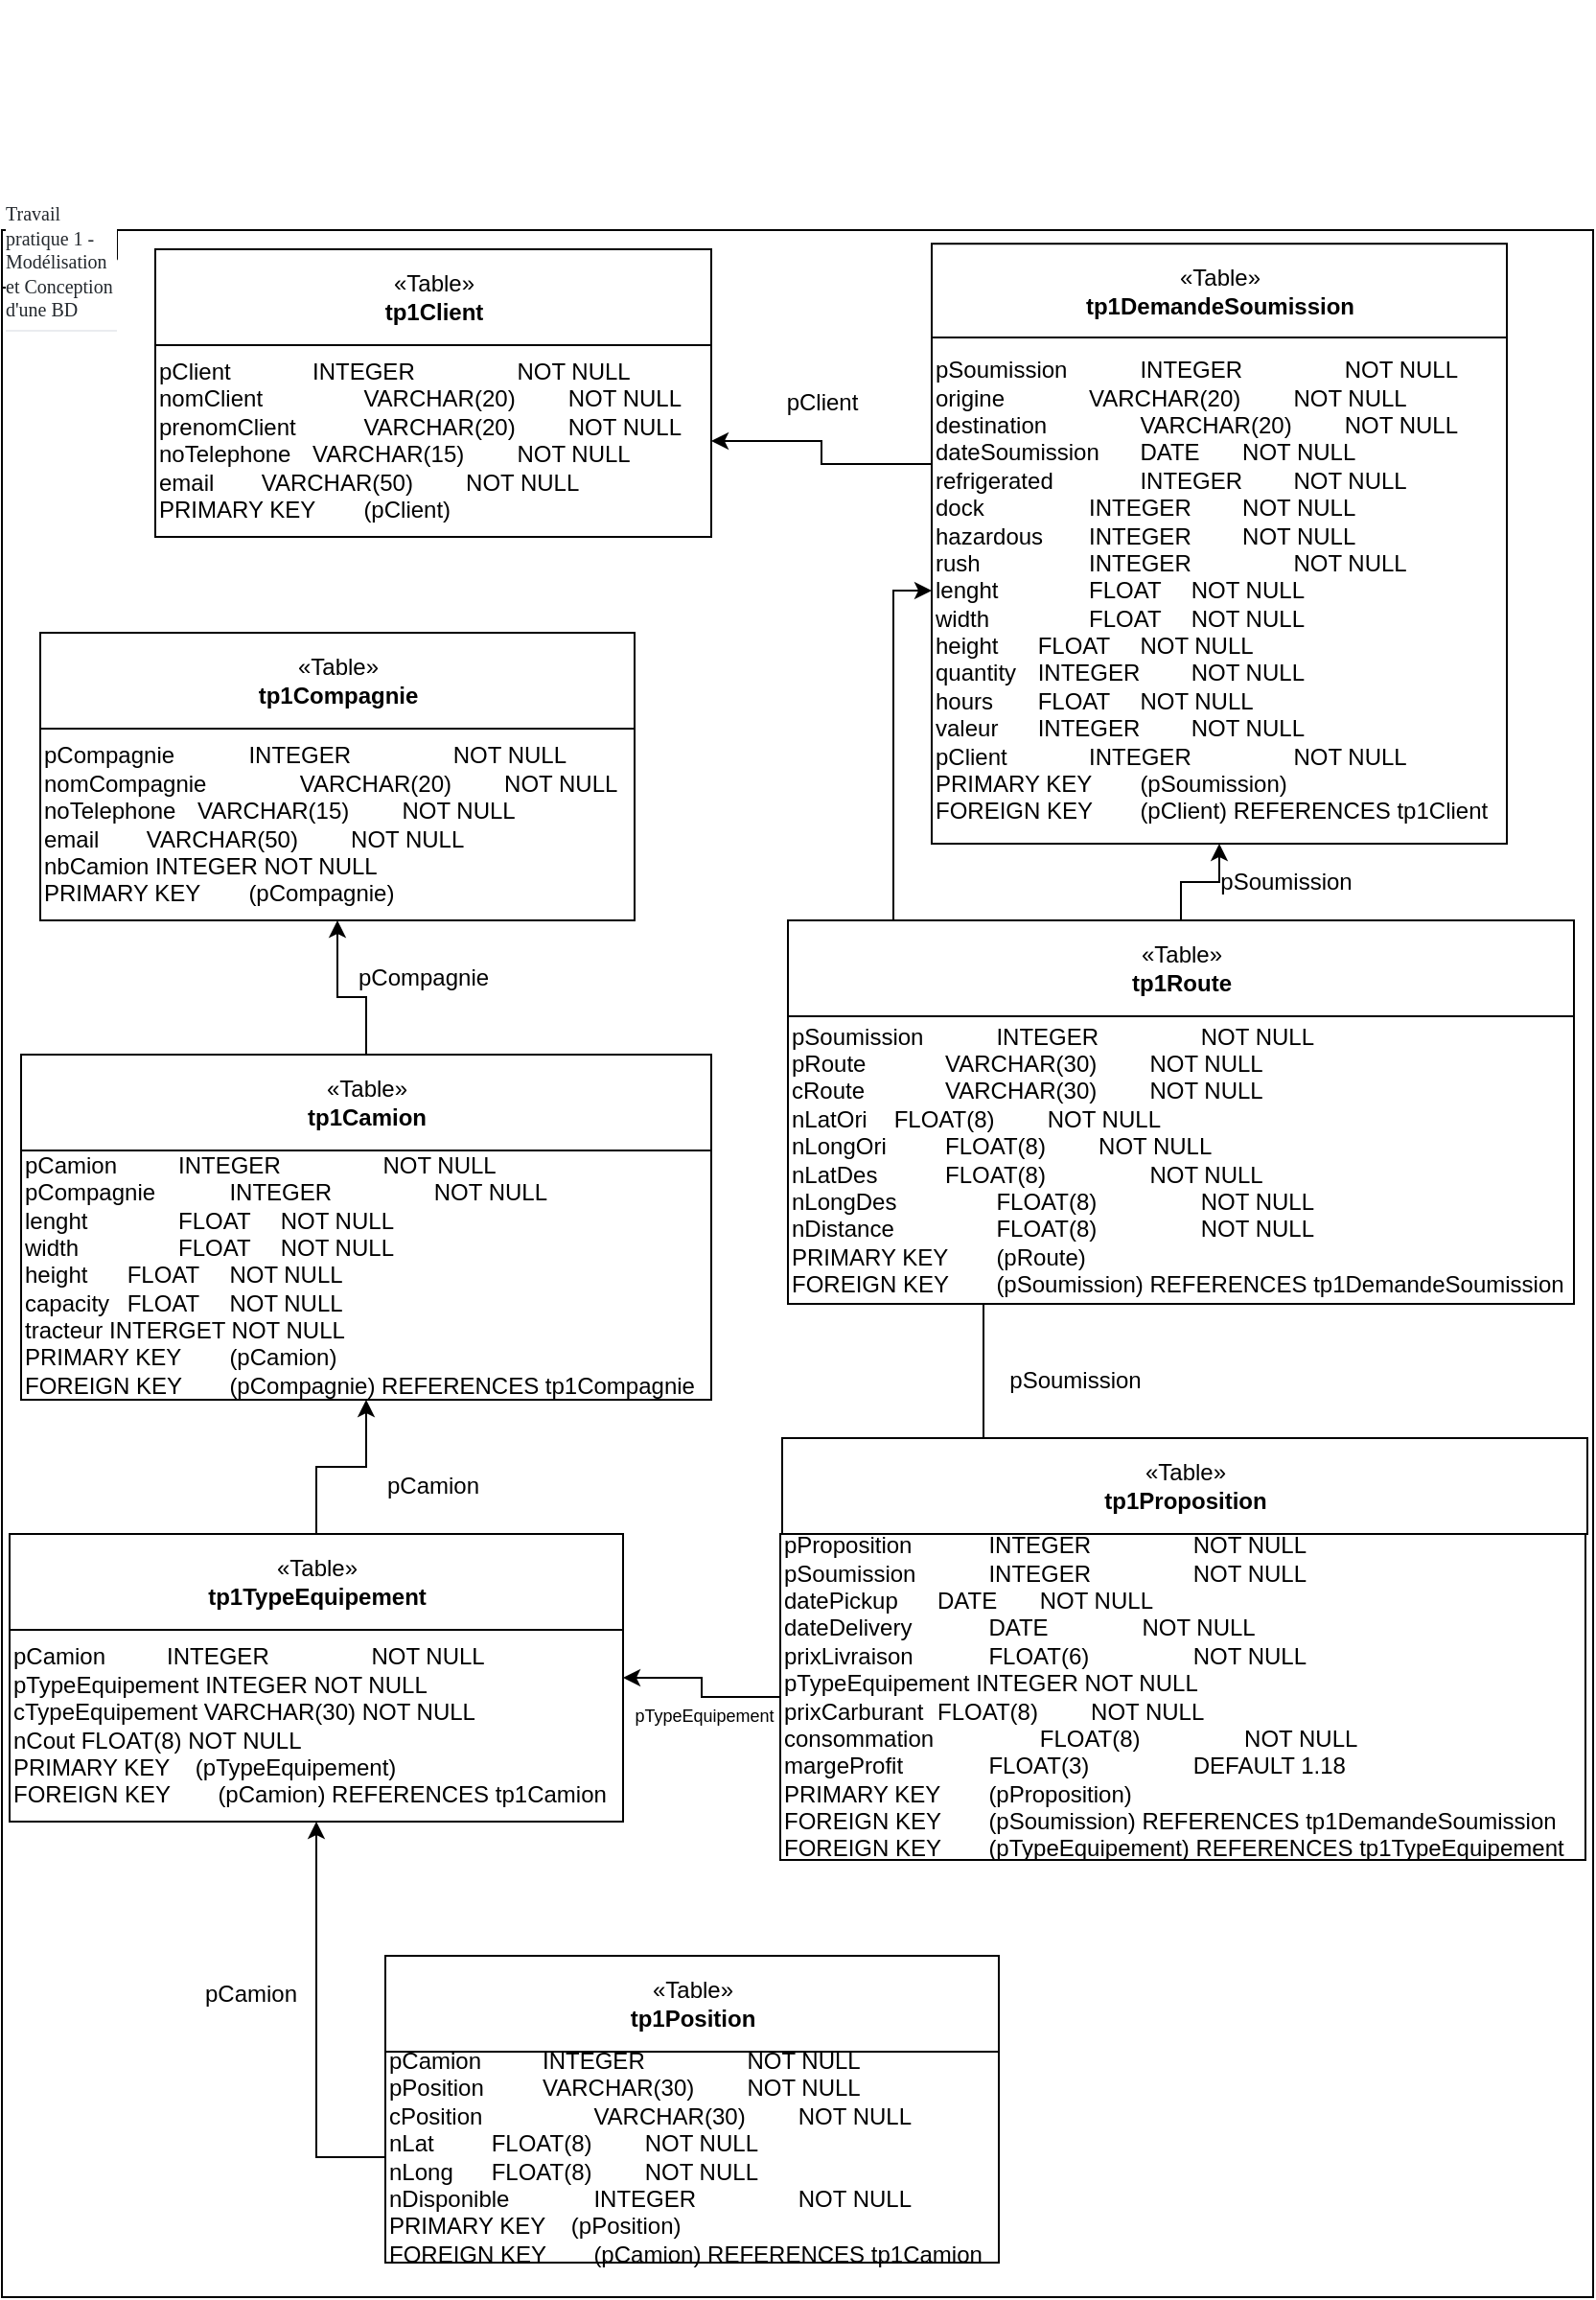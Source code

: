 <mxfile version="12.1.3" type="device" pages="1"><diagram name="Page-1" id="c4acf3e9-155e-7222-9cf6-157b1a14988f"><mxGraphModel dx="1408" dy="1890" grid="1" gridSize="10" guides="1" tooltips="1" connect="1" arrows="1" fold="1" page="1" pageScale="1" pageWidth="850" pageHeight="1100" background="#ffffff" math="0" shadow="0"><root><mxCell id="0"/><mxCell id="1" parent="0"/><mxCell id="fAKz3_srUNjddHTQbHm8-53" style="edgeStyle=orthogonalEdgeStyle;rounded=0;orthogonalLoop=1;jettySize=auto;html=1;exitX=0.25;exitY=0;exitDx=0;exitDy=0;entryX=0;entryY=0.5;entryDx=0;entryDy=0;" edge="1" parent="1" source="fAKz3_srUNjddHTQbHm8-5" target="fAKz3_srUNjddHTQbHm8-12"><mxGeometry relative="1" as="geometry"/></mxCell><mxCell id="17acba5748e5396b-1" value="&lt;p style=&quot;box-sizing: border-box ; margin: 24px 0px 16px ; line-height: 1.25 ; padding-bottom: 0.3em ; border-bottom: 1px solid rgb(234 , 236 , 239) ; color: rgb(36 , 41 , 46) ; font-family: , &amp;#34;blinkmacsystemfont&amp;#34; , &amp;#34;segoe ui&amp;#34; , &amp;#34;helvetica&amp;#34; , &amp;#34;arial&amp;#34; , sans-serif , &amp;#34;apple color emoji&amp;#34; , &amp;#34;segoe ui emoji&amp;#34; ; background-color: rgb(255 , 255 , 255)&quot;&gt;Travail pratique 1 - Modélisation et Conception d'une BD&lt;/p&gt;" style="shape=umlFrame;whiteSpace=wrap;html=1;rounded=0;shadow=0;comic=0;labelBackgroundColor=none;strokeColor=#000000;strokeWidth=1;fillColor=#ffffff;fontFamily=Verdana;fontSize=10;fontColor=#000000;align=left;" parent="1" vertex="1"><mxGeometry x="10" y="20" width="830" height="1078" as="geometry"/></mxCell><mxCell id="fAKz3_srUNjddHTQbHm8-11" value="" style="group" vertex="1" connectable="0" parent="1"><mxGeometry x="90" y="30" width="290" height="180" as="geometry"/></mxCell><mxCell id="fAKz3_srUNjddHTQbHm8-1" value="«Table»&lt;br&gt;&lt;b&gt;tp1Client&lt;/b&gt;" style="html=1;" vertex="1" parent="fAKz3_srUNjddHTQbHm8-11"><mxGeometry width="290" height="50" as="geometry"/></mxCell><mxCell id="fAKz3_srUNjddHTQbHm8-10" value="&lt;div&gt;pClient &lt;span style=&quot;white-space: pre&quot;&gt;&#9;&#9;&lt;/span&gt;INTEGER &lt;span style=&quot;white-space: pre&quot;&gt;&#9;&#9;&lt;/span&gt;NOT NULL&lt;/div&gt;&lt;div&gt;&lt;span&gt;nomClient &lt;/span&gt;&lt;span style=&quot;white-space: pre&quot;&gt;&#9;&#9;&lt;/span&gt;&lt;span&gt;VARCHAR(20) &lt;/span&gt;&lt;span style=&quot;white-space: pre&quot;&gt;&#9;&lt;/span&gt;&lt;span&gt;NOT NULL&lt;/span&gt;&lt;/div&gt;&lt;div&gt;prenomClient &lt;span style=&quot;white-space: pre&quot;&gt;&#9;&#9;&lt;/span&gt;VARCHAR(20) &lt;span style=&quot;white-space: pre&quot;&gt;&#9;&lt;/span&gt;NOT NULL&lt;/div&gt;&lt;div&gt;noTelephone &lt;span style=&quot;white-space: pre&quot;&gt;&#9;&lt;/span&gt;VARCHAR(15) &lt;span style=&quot;white-space: pre&quot;&gt;&#9;&lt;/span&gt;NOT NULL&lt;/div&gt;&lt;div&gt;email &lt;span style=&quot;white-space: pre&quot;&gt;&#9;&lt;/span&gt;VARCHAR(50) &lt;span style=&quot;white-space: pre&quot;&gt;&#9;&lt;/span&gt;NOT NULL&lt;/div&gt;&lt;div&gt;PRIMARY KEY &lt;span style=&quot;white-space: pre&quot;&gt;&#9;&lt;/span&gt;(pClient)&lt;/div&gt;" style="html=1;align=left;verticalAlign=top;" vertex="1" parent="fAKz3_srUNjddHTQbHm8-11"><mxGeometry y="50" width="290" height="100" as="geometry"/></mxCell><mxCell id="fAKz3_srUNjddHTQbHm8-13" value="" style="group" vertex="1" connectable="0" parent="1"><mxGeometry x="495" y="-100" width="300" height="440" as="geometry"/></mxCell><mxCell id="fAKz3_srUNjddHTQbHm8-14" value="" style="group" vertex="1" connectable="0" parent="fAKz3_srUNjddHTQbHm8-13"><mxGeometry y="127.111" width="300" height="312.889" as="geometry"/></mxCell><mxCell id="fAKz3_srUNjddHTQbHm8-2" value="«Table»&lt;br&gt;&lt;b&gt;tp1DemandeSoumission&lt;/b&gt;" style="html=1;" vertex="1" parent="fAKz3_srUNjddHTQbHm8-14"><mxGeometry width="300" height="48.889" as="geometry"/></mxCell><mxCell id="fAKz3_srUNjddHTQbHm8-12" value="&lt;div&gt;pSoumission &lt;span style=&quot;white-space: pre&quot;&gt;&#9;&#9;&lt;/span&gt;INTEGER &lt;span style=&quot;white-space: pre&quot;&gt;&#9;&#9;&lt;/span&gt;NOT NULL&lt;/div&gt;&lt;div&gt;origine &lt;span style=&quot;white-space: pre&quot;&gt;&#9;&#9;&lt;/span&gt;VARCHAR(20) &lt;span style=&quot;white-space: pre&quot;&gt;&#9;&lt;/span&gt;NOT NULL&lt;/div&gt;&lt;div&gt;destination &lt;span style=&quot;white-space: pre&quot;&gt;&#9;&#9;&lt;/span&gt;VARCHAR(20) &lt;span style=&quot;white-space: pre&quot;&gt;&#9;&lt;/span&gt;NOT NULL&lt;/div&gt;&lt;div&gt;dateSoumission &lt;span style=&quot;white-space: pre&quot;&gt;&#9;&lt;/span&gt;DATE &lt;span style=&quot;white-space: pre&quot;&gt;&#9;&lt;/span&gt;NOT NULL&lt;/div&gt;&lt;div&gt;refrigerated &lt;span style=&quot;white-space: pre&quot;&gt;&#9;&#9;&lt;/span&gt;INTEGER&lt;span style=&quot;white-space: pre&quot;&gt;&#9;&lt;/span&gt;NOT NULL&lt;/div&gt;&lt;div&gt;dock &lt;span style=&quot;white-space: pre&quot;&gt;&#9;&#9;&lt;/span&gt;INTEGER &lt;span style=&quot;white-space: pre&quot;&gt;&#9;&lt;/span&gt;NOT NULL&lt;/div&gt;&lt;div&gt;hazardous &lt;span style=&quot;white-space: pre&quot;&gt;&#9;&lt;/span&gt;INTEGER &lt;span style=&quot;white-space: pre&quot;&gt;&#9;&lt;/span&gt;NOT NULL&lt;/div&gt;&lt;div&gt;rush &lt;span style=&quot;white-space: pre&quot;&gt;&#9;&#9;&lt;/span&gt;INTEGER &lt;span style=&quot;white-space: pre&quot;&gt;&#9;&#9;&lt;/span&gt;NOT NULL&lt;/div&gt;&lt;div&gt;lenght&lt;span style=&quot;white-space: pre&quot;&gt;&#9;&#9;&lt;/span&gt;FLOAT &lt;span style=&quot;white-space: pre&quot;&gt;&#9;&lt;/span&gt;NOT NULL&lt;/div&gt;&lt;div&gt;width &lt;span style=&quot;white-space: pre&quot;&gt;&#9;&#9;&lt;/span&gt;FLOAT&amp;nbsp; &lt;span style=&quot;white-space: pre&quot;&gt;&#9;&lt;/span&gt;NOT NULL&lt;/div&gt;&lt;div&gt;height &lt;span style=&quot;white-space: pre&quot;&gt;&#9;&lt;/span&gt;FLOAT&amp;nbsp; &lt;span style=&quot;white-space: pre&quot;&gt;&#9;&lt;/span&gt;NOT NULL&lt;/div&gt;&lt;div&gt;quantity &lt;span style=&quot;white-space: pre&quot;&gt;&#9;&lt;/span&gt;INTEGER&amp;nbsp; &lt;span style=&quot;white-space: pre&quot;&gt;&#9;&lt;/span&gt;NOT NULL&lt;/div&gt;&lt;div&gt;hours &lt;span style=&quot;white-space: pre&quot;&gt;&#9;&lt;/span&gt;FLOAT&amp;nbsp; &lt;span style=&quot;white-space: pre&quot;&gt;&#9;&lt;/span&gt;NOT NULL&lt;/div&gt;&lt;div&gt;valeur &lt;span style=&quot;white-space: pre&quot;&gt;&#9;&lt;/span&gt;INTEGER&amp;nbsp; &lt;span style=&quot;white-space: pre&quot;&gt;&#9;&lt;/span&gt;NOT NULL&lt;/div&gt;&lt;div&gt;pClient &lt;span style=&quot;white-space: pre&quot;&gt;&#9;&#9;&lt;/span&gt;INTEGER &lt;span style=&quot;white-space: pre&quot;&gt;&#9;&#9;&lt;/span&gt;NOT NULL&lt;/div&gt;&lt;div&gt;PRIMARY KEY &lt;span style=&quot;white-space: pre&quot;&gt;&#9;&lt;/span&gt;(pSoumission)&lt;/div&gt;&lt;div&gt;FOREIGN KEY &lt;span style=&quot;white-space: pre&quot;&gt;&#9;&lt;/span&gt;(pClient) REFERENCES tp1Client&lt;/div&gt;" style="html=1;align=left;" vertex="1" parent="fAKz3_srUNjddHTQbHm8-14"><mxGeometry y="48.889" width="300" height="264" as="geometry"/></mxCell><mxCell id="fAKz3_srUNjddHTQbHm8-16" value="" style="group" vertex="1" connectable="0" parent="1"><mxGeometry x="420" y="380" width="410" height="200" as="geometry"/></mxCell><mxCell id="fAKz3_srUNjddHTQbHm8-4" value="«Table»&lt;br&gt;&lt;b&gt;tp1Route&lt;/b&gt;" style="html=1;" vertex="1" parent="fAKz3_srUNjddHTQbHm8-16"><mxGeometry width="410" height="50" as="geometry"/></mxCell><mxCell id="fAKz3_srUNjddHTQbHm8-15" value="&lt;div&gt;pSoumission &lt;span style=&quot;white-space: pre&quot;&gt;&#9;&#9;&lt;/span&gt;INTEGER &lt;span style=&quot;white-space: pre&quot;&gt;&#9;&#9;&lt;/span&gt;NOT NULL&lt;/div&gt;&lt;div&gt;pRoute &lt;span style=&quot;white-space: pre&quot;&gt;&#9;&#9;&lt;/span&gt;VARCHAR(30) &lt;span style=&quot;white-space: pre&quot;&gt;&#9;&lt;/span&gt;NOT NULL&lt;/div&gt;&lt;div&gt;cRoute &lt;span style=&quot;white-space: pre&quot;&gt;&#9;&#9;&lt;/span&gt;VARCHAR(30) &lt;span style=&quot;white-space: pre&quot;&gt;&#9;&lt;/span&gt;NOT NULL&lt;/div&gt;&lt;div&gt;nLatOri &lt;span style=&quot;white-space: pre&quot;&gt;&#9;&lt;/span&gt;FLOAT(8) &lt;span style=&quot;white-space: pre&quot;&gt;&#9;&lt;/span&gt;NOT NULL&lt;/div&gt;&lt;div&gt;nLongOri &lt;span style=&quot;white-space: pre&quot;&gt;&#9;&lt;/span&gt;FLOAT(8) &lt;span style=&quot;white-space: pre&quot;&gt;&#9;&lt;/span&gt;NOT NULL&lt;/div&gt;&lt;div&gt;nLatDes &lt;span style=&quot;white-space: pre&quot;&gt;&#9;&#9;&lt;/span&gt;FLOAT(8) &lt;span style=&quot;white-space: pre&quot;&gt;&#9;&#9;&lt;/span&gt;NOT NULL&lt;/div&gt;&lt;div&gt;nLongDes &lt;span style=&quot;white-space: pre&quot;&gt;&#9;&#9;&lt;/span&gt;FLOAT(8) &lt;span style=&quot;white-space: pre&quot;&gt;&#9;&#9;&lt;/span&gt;NOT NULL&lt;/div&gt;&lt;div&gt;nDistance &lt;span style=&quot;white-space: pre&quot;&gt;&#9;&#9;&lt;/span&gt;FLOAT(8) &lt;span style=&quot;white-space: pre&quot;&gt;&#9;&#9;&lt;/span&gt;NOT NULL&lt;/div&gt;&lt;div&gt;PRIMARY KEY &lt;span style=&quot;white-space: pre&quot;&gt;&#9;&lt;/span&gt;(pRoute)&lt;/div&gt;&lt;div&gt;FOREIGN KEY &lt;span style=&quot;white-space: pre&quot;&gt;&#9;&lt;/span&gt;(pSoumission) REFERENCES tp1DemandeSoumission&lt;/div&gt;" style="html=1;align=left;" vertex="1" parent="fAKz3_srUNjddHTQbHm8-16"><mxGeometry y="50" width="410" height="150" as="geometry"/></mxCell><mxCell id="fAKz3_srUNjddHTQbHm8-5" value="«Table»&lt;br&gt;&lt;b&gt;tp1Proposition&lt;/b&gt;" style="html=1;" vertex="1" parent="1"><mxGeometry x="417" y="650" width="420" height="50" as="geometry"/></mxCell><mxCell id="fAKz3_srUNjddHTQbHm8-49" style="edgeStyle=orthogonalEdgeStyle;rounded=0;orthogonalLoop=1;jettySize=auto;html=1;exitX=0;exitY=0.5;exitDx=0;exitDy=0;entryX=1;entryY=0.25;entryDx=0;entryDy=0;" edge="1" parent="1" source="fAKz3_srUNjddHTQbHm8-17" target="fAKz3_srUNjddHTQbHm8-23"><mxGeometry relative="1" as="geometry"/></mxCell><mxCell id="fAKz3_srUNjddHTQbHm8-17" value="&lt;div&gt;pProposition &lt;span style=&quot;white-space: pre&quot;&gt;&#9;&#9;&lt;/span&gt;INTEGER &lt;span style=&quot;white-space: pre&quot;&gt;&#9;&#9;&lt;/span&gt;NOT NULL&lt;/div&gt;&lt;div&gt;pSoumission &lt;span style=&quot;white-space: pre&quot;&gt;&#9;&#9;&lt;/span&gt;INTEGER &lt;span style=&quot;white-space: pre&quot;&gt;&#9;&#9;&lt;/span&gt;NOT NULL&lt;/div&gt;&lt;div&gt;datePickup &lt;span style=&quot;white-space: pre&quot;&gt;&#9;&lt;/span&gt;DATE &lt;span style=&quot;white-space: pre&quot;&gt;&#9;&lt;/span&gt;NOT NULL&lt;/div&gt;&lt;div&gt;dateDelivery &lt;span style=&quot;white-space: pre&quot;&gt;&#9;&#9;&lt;/span&gt;DATE &lt;span style=&quot;white-space: pre&quot;&gt;&#9;&#9;&lt;/span&gt;NOT NULL&lt;/div&gt;&lt;div&gt;prixLivraison&lt;span style=&quot;white-space: pre&quot;&gt;&#9;&#9;&lt;/span&gt;FLOAT(6) &lt;span style=&quot;white-space: pre&quot;&gt;&#9;&#9;&lt;/span&gt;NOT NULL&lt;/div&gt;&lt;div&gt;pTypeEquipement INTEGER NOT NULL&lt;/div&gt;&lt;div&gt;prixCarburant &lt;span style=&quot;white-space: pre&quot;&gt;&#9;&lt;/span&gt;FLOAT(8) &lt;span style=&quot;white-space: pre&quot;&gt;&#9;&lt;/span&gt;NOT NULL&lt;/div&gt;&lt;div&gt;consommation &lt;span style=&quot;white-space: pre&quot;&gt;&#9;&#9;&lt;/span&gt;FLOAT(8) &lt;span style=&quot;white-space: pre&quot;&gt;&#9;&#9;&lt;/span&gt;NOT NULL&lt;/div&gt;&lt;div&gt;margeProfit&lt;span style=&quot;white-space: pre&quot;&gt;&#9;&#9;&lt;/span&gt;FLOAT(3) &lt;span style=&quot;white-space: pre&quot;&gt;&#9;&#9;&lt;/span&gt;DEFAULT 1.18&lt;/div&gt;&lt;div&gt;PRIMARY KEY &lt;span style=&quot;white-space: pre&quot;&gt;&#9;&lt;/span&gt;(pProposition)&lt;/div&gt;&lt;div&gt;FOREIGN KEY &lt;span style=&quot;white-space: pre&quot;&gt;&#9;&lt;/span&gt;(pSoumission) REFERENCES tp1DemandeSoumission&lt;/div&gt;&lt;div&gt;FOREIGN KEY &lt;span style=&quot;white-space: pre&quot;&gt;&#9;&lt;/span&gt;(pTypeEquipement) REFERENCES tp1TypeEquipement&lt;/div&gt;" style="html=1;align=left;" vertex="1" parent="1"><mxGeometry x="416" y="700" width="420" height="170" as="geometry"/></mxCell><mxCell id="fAKz3_srUNjddHTQbHm8-20" value="" style="group" vertex="1" connectable="0" parent="1"><mxGeometry x="30" y="230" width="310" height="150" as="geometry"/></mxCell><mxCell id="fAKz3_srUNjddHTQbHm8-6" value="«Table»&lt;br&gt;&lt;b&gt;tp1Compagnie&lt;/b&gt;" style="html=1;align=center;" vertex="1" parent="fAKz3_srUNjddHTQbHm8-20"><mxGeometry width="310" height="50" as="geometry"/></mxCell><mxCell id="fAKz3_srUNjddHTQbHm8-19" value="&lt;div&gt;pCompagnie &lt;span style=&quot;white-space: pre&quot;&gt;&#9;&#9;&lt;/span&gt;INTEGER &lt;span style=&quot;white-space: pre&quot;&gt;&#9;&#9;&lt;/span&gt;NOT NULL&lt;/div&gt;&lt;div&gt;nomCompagnie &lt;span style=&quot;white-space: pre&quot;&gt;&#9;&#9;&lt;/span&gt;VARCHAR(20) &lt;span style=&quot;white-space: pre&quot;&gt;&#9;&lt;/span&gt;NOT NULL&lt;/div&gt;&lt;div&gt;noTelephone &lt;span style=&quot;white-space: pre&quot;&gt;&#9;&lt;/span&gt;VARCHAR(15) &lt;span style=&quot;white-space: pre&quot;&gt;&#9;&lt;/span&gt;NOT NULL&lt;/div&gt;&lt;div&gt;email &lt;span style=&quot;white-space: pre&quot;&gt;&#9;&lt;/span&gt;VARCHAR(50) &lt;span style=&quot;white-space: pre&quot;&gt;&#9;&lt;/span&gt;NOT NULL&lt;/div&gt;&lt;div&gt;nbCamion INTEGER NOT NULL&lt;/div&gt;&lt;div&gt;PRIMARY KEY &lt;span style=&quot;white-space: pre&quot;&gt;&#9;&lt;/span&gt;(pCompagnie)&lt;/div&gt;" style="html=1;align=left;" vertex="1" parent="fAKz3_srUNjddHTQbHm8-20"><mxGeometry y="50" width="310" height="100" as="geometry"/></mxCell><mxCell id="fAKz3_srUNjddHTQbHm8-22" value="" style="group" vertex="1" connectable="0" parent="1"><mxGeometry x="20" y="450" width="360" height="180" as="geometry"/></mxCell><mxCell id="fAKz3_srUNjddHTQbHm8-3" value="«Table»&lt;br&gt;&lt;b&gt;tp1Camion&lt;/b&gt;" style="html=1;" vertex="1" parent="fAKz3_srUNjddHTQbHm8-22"><mxGeometry width="360" height="50" as="geometry"/></mxCell><mxCell id="fAKz3_srUNjddHTQbHm8-21" value="&lt;div&gt;pCamion &lt;span style=&quot;white-space: pre&quot;&gt;&#9;&#9;&lt;/span&gt;INTEGER &lt;span style=&quot;white-space: pre&quot;&gt;&#9;&#9;&lt;/span&gt;NOT NULL&lt;/div&gt;&lt;div&gt;pCompagnie &lt;span style=&quot;white-space: pre&quot;&gt;&#9;&#9;&lt;/span&gt;INTEGER &lt;span style=&quot;white-space: pre&quot;&gt;&#9;&#9;&lt;/span&gt;NOT NULL&lt;/div&gt;&lt;div&gt;lenght&lt;span style=&quot;white-space: pre&quot;&gt;&#9;&#9;&lt;/span&gt;FLOAT &lt;span style=&quot;white-space: pre&quot;&gt;&#9;&lt;/span&gt;NOT NULL&lt;/div&gt;&lt;div&gt;width &lt;span style=&quot;white-space: pre&quot;&gt;&#9;&#9;&lt;/span&gt;FLOAT&amp;nbsp; &lt;span style=&quot;white-space: pre&quot;&gt;&#9;&lt;/span&gt;NOT NULL&lt;/div&gt;&lt;div&gt;height &lt;span style=&quot;white-space: pre&quot;&gt;&#9;&lt;/span&gt;FLOAT&amp;nbsp; &lt;span style=&quot;white-space: pre&quot;&gt;&#9;&lt;/span&gt;NOT NULL&lt;/div&gt;&lt;div&gt;capacity&lt;span style=&quot;white-space: pre&quot;&gt;&#9;&lt;/span&gt;FLOAT&amp;nbsp; &lt;span style=&quot;white-space: pre&quot;&gt;&#9;&lt;/span&gt;NOT NULL&lt;/div&gt;&lt;div&gt;tracteur INTERGET NOT NULL&lt;/div&gt;&lt;div&gt;PRIMARY KEY &lt;span style=&quot;white-space: pre&quot;&gt;&#9;&lt;/span&gt;(pCamion)&lt;/div&gt;&lt;div&gt;FOREIGN KEY &lt;span style=&quot;white-space: pre&quot;&gt;&#9;&lt;/span&gt;(pCompagnie) REFERENCES tp1Compagnie&lt;/div&gt;" style="html=1;align=left;" vertex="1" parent="fAKz3_srUNjddHTQbHm8-22"><mxGeometry y="50" width="360" height="130" as="geometry"/></mxCell><mxCell id="fAKz3_srUNjddHTQbHm8-24" value="" style="group" vertex="1" connectable="0" parent="1"><mxGeometry x="14" y="700" width="320" height="150" as="geometry"/></mxCell><mxCell id="fAKz3_srUNjddHTQbHm8-7" value="«Table»&lt;br&gt;&lt;b&gt;tp1TypeEquipement&lt;/b&gt;" style="html=1;" vertex="1" parent="fAKz3_srUNjddHTQbHm8-24"><mxGeometry width="320" height="50" as="geometry"/></mxCell><mxCell id="fAKz3_srUNjddHTQbHm8-23" value="&lt;div&gt;pCamion &lt;span style=&quot;white-space: pre&quot;&gt;&#9;&#9;&lt;/span&gt;INTEGER &lt;span style=&quot;white-space: pre&quot;&gt;&#9;&#9;&lt;/span&gt;NOT NULL&lt;/div&gt;&lt;div&gt;pTypeEquipement INTEGER NOT NULL&lt;/div&gt;&lt;div&gt;cTypeEquipement VARCHAR(30) NOT NULL&lt;/div&gt;&lt;div&gt;nCout FLOAT(8) NOT NULL&lt;/div&gt;&lt;div&gt;PRIMARY KEY&amp;nbsp; &amp;nbsp; (pTypeEquipement)&lt;/div&gt;&lt;div&gt;FOREIGN KEY &lt;span style=&quot;white-space: pre&quot;&gt;&#9;&lt;/span&gt;(pCamion) REFERENCES tp1Camion&lt;/div&gt;" style="html=1;align=left;" vertex="1" parent="fAKz3_srUNjddHTQbHm8-24"><mxGeometry y="50" width="320" height="100" as="geometry"/></mxCell><mxCell id="fAKz3_srUNjddHTQbHm8-26" value="" style="group" vertex="1" connectable="0" parent="1"><mxGeometry x="210" y="920" width="320" height="160" as="geometry"/></mxCell><mxCell id="fAKz3_srUNjddHTQbHm8-8" value="«Table»&lt;br&gt;&lt;b&gt;tp1Position&lt;/b&gt;" style="html=1;" vertex="1" parent="fAKz3_srUNjddHTQbHm8-26"><mxGeometry width="320" height="50" as="geometry"/></mxCell><mxCell id="fAKz3_srUNjddHTQbHm8-25" value="&lt;div&gt;pCamion &lt;span style=&quot;white-space: pre&quot;&gt;&#9;&#9;&lt;/span&gt;INTEGER &lt;span style=&quot;white-space: pre&quot;&gt;&#9;&#9;&lt;/span&gt;NOT NULL&lt;/div&gt;&lt;div&gt;pPosition&lt;span style=&quot;white-space: pre&quot;&gt;&#9;&#9;&lt;/span&gt;VARCHAR(30) &lt;span style=&quot;white-space: pre&quot;&gt;&#9;&lt;/span&gt;NOT NULL&lt;/div&gt;&lt;div&gt;cPosition &lt;span style=&quot;white-space: pre&quot;&gt;&#9;&#9;&lt;/span&gt;VARCHAR(30) &lt;span style=&quot;white-space: pre&quot;&gt;&#9;&lt;/span&gt;NOT NULL&lt;/div&gt;&lt;div&gt;nLat &lt;span style=&quot;white-space: pre&quot;&gt;&#9;&lt;/span&gt;FLOAT(8) &lt;span style=&quot;white-space: pre&quot;&gt;&#9;&lt;/span&gt;NOT NULL&lt;/div&gt;&lt;div&gt;nLong &lt;span style=&quot;white-space: pre&quot;&gt;&#9;&lt;/span&gt;FLOAT(8) &lt;span style=&quot;white-space: pre&quot;&gt;&#9;&lt;/span&gt;NOT NULL&lt;/div&gt;&lt;div&gt;nDisponible&lt;span style=&quot;white-space: pre&quot;&gt;&#9;&#9;&lt;/span&gt;INTEGER&lt;span style=&quot;white-space: pre&quot;&gt;&#9;&#9;&lt;/span&gt;NOT NULL&lt;/div&gt;&lt;div&gt;PRIMARY KEY&amp;nbsp; &amp;nbsp; (pPosition)&lt;/div&gt;&lt;div&gt;FOREIGN KEY &lt;span style=&quot;white-space: pre&quot;&gt;&#9;&lt;/span&gt;(pCamion) REFERENCES tp1Camion&lt;/div&gt;" style="html=1;align=left;" vertex="1" parent="fAKz3_srUNjddHTQbHm8-26"><mxGeometry y="50" width="320" height="110" as="geometry"/></mxCell><mxCell id="fAKz3_srUNjddHTQbHm8-40" style="edgeStyle=orthogonalEdgeStyle;rounded=0;orthogonalLoop=1;jettySize=auto;html=1;exitX=0.5;exitY=0;exitDx=0;exitDy=0;" edge="1" parent="1" source="fAKz3_srUNjddHTQbHm8-4" target="fAKz3_srUNjddHTQbHm8-12"><mxGeometry relative="1" as="geometry"/></mxCell><mxCell id="fAKz3_srUNjddHTQbHm8-41" value="pClient" style="text;html=1;strokeColor=none;fillColor=none;align=center;verticalAlign=middle;whiteSpace=wrap;rounded=0;" vertex="1" parent="1"><mxGeometry x="417.5" y="100" width="40" height="20" as="geometry"/></mxCell><mxCell id="fAKz3_srUNjddHTQbHm8-42" style="edgeStyle=orthogonalEdgeStyle;rounded=0;orthogonalLoop=1;jettySize=auto;html=1;exitX=0;exitY=0.25;exitDx=0;exitDy=0;entryX=1;entryY=0.5;entryDx=0;entryDy=0;" edge="1" parent="1" source="fAKz3_srUNjddHTQbHm8-12" target="fAKz3_srUNjddHTQbHm8-10"><mxGeometry relative="1" as="geometry"/></mxCell><mxCell id="fAKz3_srUNjddHTQbHm8-43" value="pCompagnie" style="text;html=1;strokeColor=none;fillColor=none;align=center;verticalAlign=middle;whiteSpace=wrap;rounded=0;" vertex="1" parent="1"><mxGeometry x="210" y="400" width="40" height="20" as="geometry"/></mxCell><mxCell id="fAKz3_srUNjddHTQbHm8-44" style="edgeStyle=orthogonalEdgeStyle;rounded=0;orthogonalLoop=1;jettySize=auto;html=1;exitX=0.5;exitY=0;exitDx=0;exitDy=0;entryX=0.5;entryY=1;entryDx=0;entryDy=0;" edge="1" parent="1" source="fAKz3_srUNjddHTQbHm8-3" target="fAKz3_srUNjddHTQbHm8-19"><mxGeometry relative="1" as="geometry"><mxPoint x="200" y="450" as="sourcePoint"/><mxPoint x="108" y="380" as="targetPoint"/><Array as="points"><mxPoint x="200" y="420"/><mxPoint x="185" y="420"/></Array></mxGeometry></mxCell><mxCell id="fAKz3_srUNjddHTQbHm8-45" value="pSoumission" style="text;html=1;strokeColor=none;fillColor=none;align=center;verticalAlign=middle;whiteSpace=wrap;rounded=0;" vertex="1" parent="1"><mxGeometry x="660" y="350" width="40" height="20" as="geometry"/></mxCell><mxCell id="fAKz3_srUNjddHTQbHm8-47" style="edgeStyle=orthogonalEdgeStyle;rounded=0;orthogonalLoop=1;jettySize=auto;html=1;exitX=0.5;exitY=0;exitDx=0;exitDy=0;entryX=0.5;entryY=1;entryDx=0;entryDy=0;" edge="1" parent="1" source="fAKz3_srUNjddHTQbHm8-7" target="fAKz3_srUNjddHTQbHm8-21"><mxGeometry relative="1" as="geometry"/></mxCell><mxCell id="fAKz3_srUNjddHTQbHm8-48" value="pCamion" style="text;html=1;strokeColor=none;fillColor=none;align=center;verticalAlign=middle;whiteSpace=wrap;rounded=0;" vertex="1" parent="1"><mxGeometry x="215" y="665" width="40" height="20" as="geometry"/></mxCell><mxCell id="fAKz3_srUNjddHTQbHm8-52" style="edgeStyle=orthogonalEdgeStyle;rounded=0;orthogonalLoop=1;jettySize=auto;html=1;exitX=0;exitY=0.5;exitDx=0;exitDy=0;" edge="1" parent="1" source="fAKz3_srUNjddHTQbHm8-25" target="fAKz3_srUNjddHTQbHm8-23"><mxGeometry relative="1" as="geometry"/></mxCell><mxCell id="fAKz3_srUNjddHTQbHm8-54" value="pSoumission" style="text;html=1;strokeColor=none;fillColor=none;align=center;verticalAlign=middle;whiteSpace=wrap;rounded=0;" vertex="1" parent="1"><mxGeometry x="550" y="610" width="40" height="20" as="geometry"/></mxCell><mxCell id="fAKz3_srUNjddHTQbHm8-55" value="pTypeEquipement" style="text;html=1;strokeColor=none;fillColor=none;align=center;verticalAlign=middle;whiteSpace=wrap;rounded=0;fontSize=9;" vertex="1" parent="1"><mxGeometry x="329" y="785" width="95" height="20" as="geometry"/></mxCell><mxCell id="fAKz3_srUNjddHTQbHm8-58" value="pCamion" style="text;html=1;strokeColor=none;fillColor=none;align=center;verticalAlign=middle;whiteSpace=wrap;rounded=0;" vertex="1" parent="1"><mxGeometry x="120" y="930" width="40" height="20" as="geometry"/></mxCell></root></mxGraphModel></diagram></mxfile>